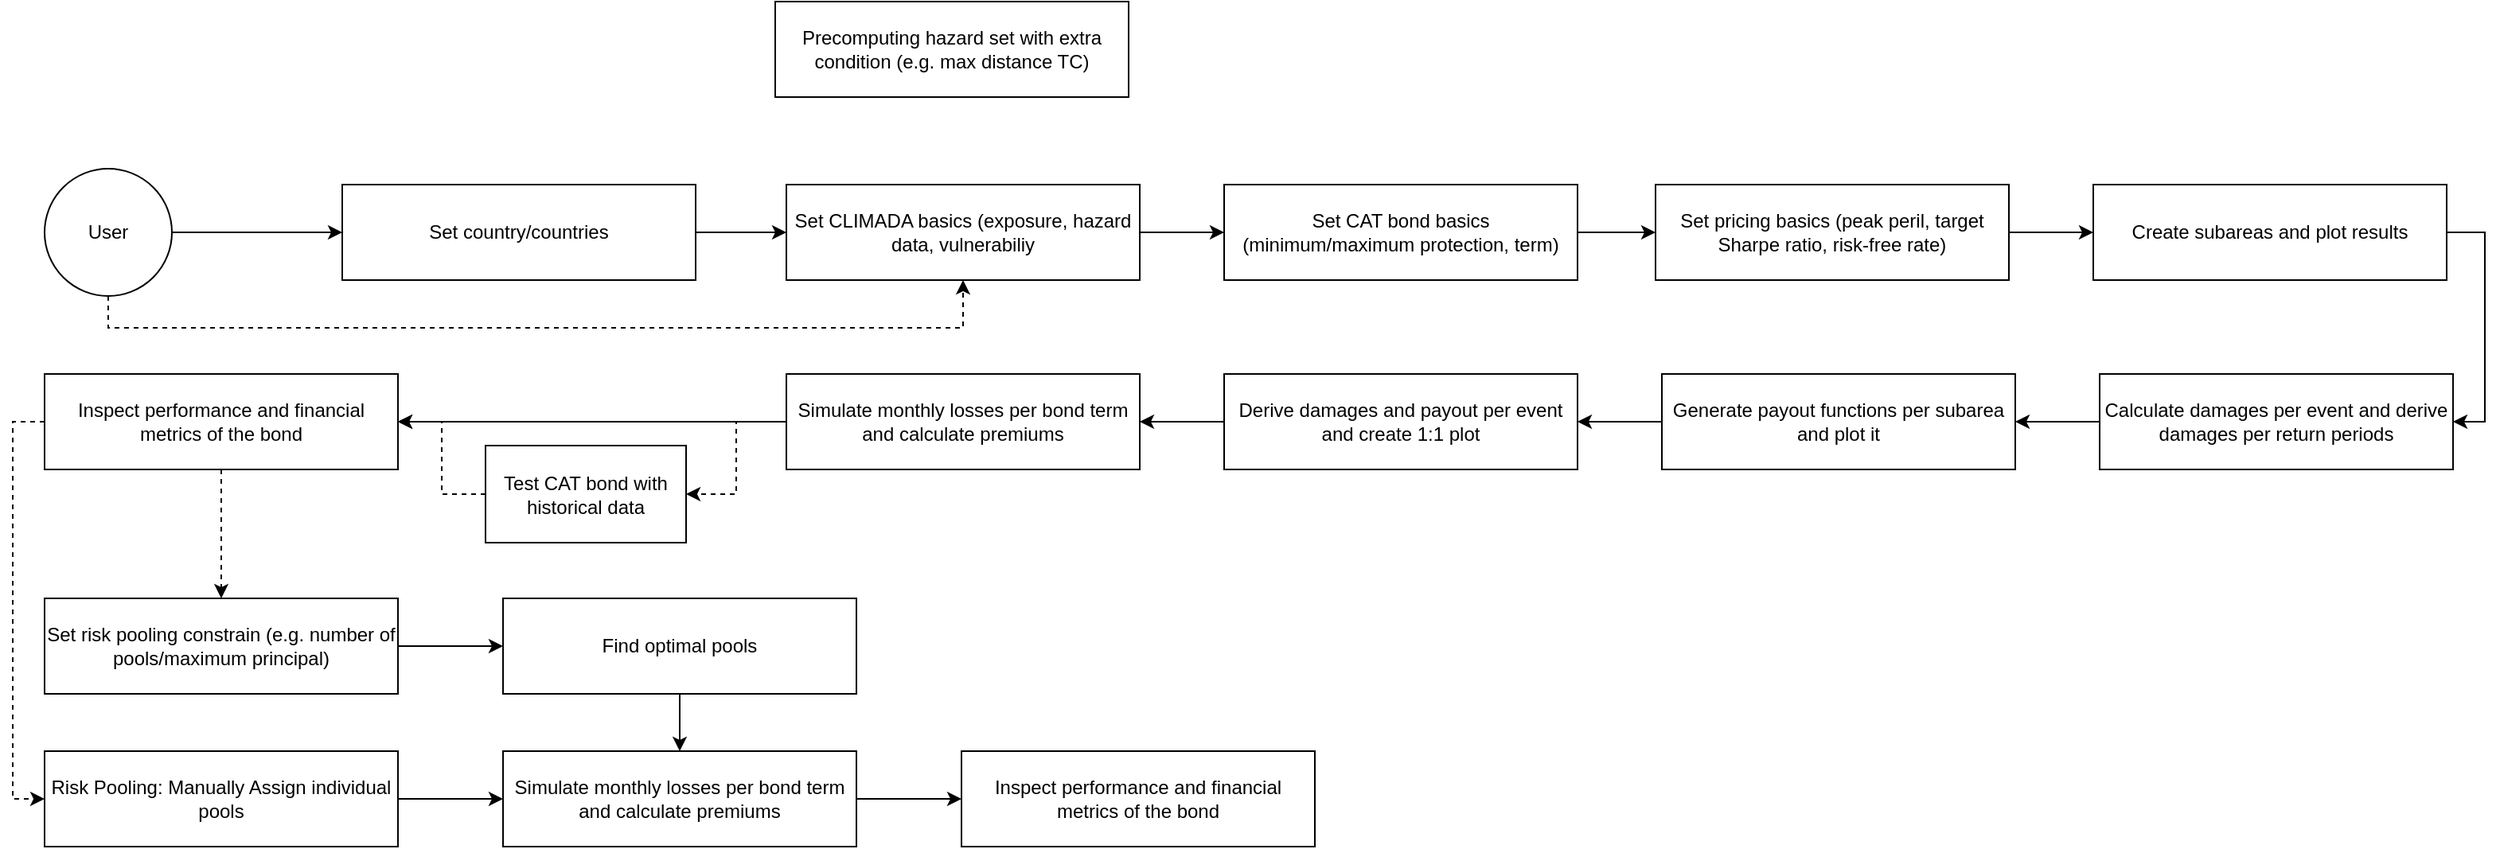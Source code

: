 <mxfile version="28.2.3">
  <diagram name="Page-1" id="58TnTUvLrnlwUTc3l9yy">
    <mxGraphModel dx="1113" dy="1466" grid="0" gridSize="10" guides="1" tooltips="1" connect="1" arrows="1" fold="1" page="1" pageScale="1" pageWidth="1169" pageHeight="827" math="0" shadow="0">
      <root>
        <mxCell id="0" />
        <mxCell id="1" parent="0" />
        <mxCell id="qsCXxjklibZktx6M7vEJ-27" style="edgeStyle=orthogonalEdgeStyle;rounded=0;orthogonalLoop=1;jettySize=auto;html=1;exitX=1;exitY=0.5;exitDx=0;exitDy=0;entryX=0;entryY=0.5;entryDx=0;entryDy=0;" parent="1" source="mLufBUS968L27i-inKiL-1" target="qsCXxjklibZktx6M7vEJ-23" edge="1">
          <mxGeometry relative="1" as="geometry" />
        </mxCell>
        <mxCell id="qsCXxjklibZktx6M7vEJ-31" style="edgeStyle=orthogonalEdgeStyle;rounded=0;orthogonalLoop=1;jettySize=auto;html=1;exitX=0.5;exitY=1;exitDx=0;exitDy=0;entryX=0.5;entryY=1;entryDx=0;entryDy=0;dashed=1;" parent="1" source="mLufBUS968L27i-inKiL-1" target="qsCXxjklibZktx6M7vEJ-52" edge="1">
          <mxGeometry relative="1" as="geometry">
            <mxPoint x="467.5" y="669" as="targetPoint" />
          </mxGeometry>
        </mxCell>
        <mxCell id="mLufBUS968L27i-inKiL-1" value="User" style="ellipse;whiteSpace=wrap;html=1;aspect=fixed;" parent="1" vertex="1">
          <mxGeometry x="119" y="35" width="80" height="80" as="geometry" />
        </mxCell>
        <mxCell id="qsCXxjklibZktx6M7vEJ-74" style="edgeStyle=orthogonalEdgeStyle;rounded=0;orthogonalLoop=1;jettySize=auto;html=1;exitX=0;exitY=0.5;exitDx=0;exitDy=0;entryX=1;entryY=0.5;entryDx=0;entryDy=0;dashed=1;" parent="1" source="mLufBUS968L27i-inKiL-15" target="qsCXxjklibZktx6M7vEJ-44" edge="1">
          <mxGeometry relative="1" as="geometry" />
        </mxCell>
        <mxCell id="kvsH329DIrdlZDI53jpL-13" style="edgeStyle=orthogonalEdgeStyle;rounded=0;orthogonalLoop=1;jettySize=auto;html=1;exitX=0;exitY=0.5;exitDx=0;exitDy=0;entryX=1;entryY=0.5;entryDx=0;entryDy=0;" parent="1" source="mLufBUS968L27i-inKiL-15" target="kvsH329DIrdlZDI53jpL-3" edge="1">
          <mxGeometry relative="1" as="geometry" />
        </mxCell>
        <mxCell id="mLufBUS968L27i-inKiL-15" value="Simulate monthly losses per bond term and calculate premiums" style="rounded=0;whiteSpace=wrap;html=1;" parent="1" vertex="1">
          <mxGeometry x="585" y="164" width="222" height="60" as="geometry" />
        </mxCell>
        <mxCell id="qsCXxjklibZktx6M7vEJ-53" style="edgeStyle=orthogonalEdgeStyle;rounded=0;orthogonalLoop=1;jettySize=auto;html=1;entryX=0;entryY=0.5;entryDx=0;entryDy=0;" parent="1" source="qsCXxjklibZktx6M7vEJ-23" target="qsCXxjklibZktx6M7vEJ-52" edge="1">
          <mxGeometry relative="1" as="geometry" />
        </mxCell>
        <mxCell id="qsCXxjklibZktx6M7vEJ-23" value="Set country/countries" style="rounded=0;whiteSpace=wrap;html=1;" parent="1" vertex="1">
          <mxGeometry x="306" y="45" width="222" height="60" as="geometry" />
        </mxCell>
        <mxCell id="qsCXxjklibZktx6M7vEJ-61" style="edgeStyle=orthogonalEdgeStyle;rounded=0;orthogonalLoop=1;jettySize=auto;html=1;exitX=0;exitY=0.5;exitDx=0;exitDy=0;entryX=0;entryY=0.5;entryDx=0;entryDy=0;dashed=1;" parent="1" source="kvsH329DIrdlZDI53jpL-3" target="qsCXxjklibZktx6M7vEJ-60" edge="1">
          <mxGeometry relative="1" as="geometry">
            <mxPoint x="682" y="352" as="sourcePoint" />
          </mxGeometry>
        </mxCell>
        <mxCell id="qsCXxjklibZktx6M7vEJ-62" style="edgeStyle=orthogonalEdgeStyle;rounded=0;orthogonalLoop=1;jettySize=auto;html=1;entryX=0.5;entryY=0;entryDx=0;entryDy=0;dashed=1;exitX=0.5;exitY=1;exitDx=0;exitDy=0;" parent="1" source="kvsH329DIrdlZDI53jpL-3" target="qsCXxjklibZktx6M7vEJ-59" edge="1">
          <mxGeometry relative="1" as="geometry">
            <mxPoint x="682" y="352" as="sourcePoint" />
          </mxGeometry>
        </mxCell>
        <mxCell id="qsCXxjklibZktx6M7vEJ-75" style="edgeStyle=orthogonalEdgeStyle;rounded=0;orthogonalLoop=1;jettySize=auto;html=1;exitX=0;exitY=0.5;exitDx=0;exitDy=0;entryX=1;entryY=0.5;entryDx=0;entryDy=0;dashed=1;" parent="1" source="qsCXxjklibZktx6M7vEJ-44" target="kvsH329DIrdlZDI53jpL-3" edge="1">
          <mxGeometry relative="1" as="geometry" />
        </mxCell>
        <mxCell id="qsCXxjklibZktx6M7vEJ-44" value="&lt;span style=&quot;caret-color: rgba(0, 0, 0, 0);&quot;&gt;Test CAT bond with historical data&lt;/span&gt;" style="rounded=0;whiteSpace=wrap;html=1;" parent="1" vertex="1">
          <mxGeometry x="396" y="209" width="126" height="61" as="geometry" />
        </mxCell>
        <mxCell id="kvsH329DIrdlZDI53jpL-2" style="edgeStyle=orthogonalEdgeStyle;rounded=0;orthogonalLoop=1;jettySize=auto;html=1;exitX=1;exitY=0.5;exitDx=0;exitDy=0;entryX=0;entryY=0.5;entryDx=0;entryDy=0;" parent="1" source="qsCXxjklibZktx6M7vEJ-50" target="kvsH329DIrdlZDI53jpL-1" edge="1">
          <mxGeometry relative="1" as="geometry" />
        </mxCell>
        <mxCell id="qsCXxjklibZktx6M7vEJ-50" value="&lt;span style=&quot;caret-color: rgba(0, 0, 0, 0);&quot;&gt;Set pricing basics (peak peril, target Sharpe ratio, risk-free rate)&lt;/span&gt;" style="rounded=0;whiteSpace=wrap;html=1;" parent="1" vertex="1">
          <mxGeometry x="1131" y="45" width="222" height="60" as="geometry" />
        </mxCell>
        <mxCell id="qsCXxjklibZktx6M7vEJ-55" style="edgeStyle=orthogonalEdgeStyle;rounded=0;orthogonalLoop=1;jettySize=auto;html=1;exitX=1;exitY=0.5;exitDx=0;exitDy=0;entryX=0;entryY=0.5;entryDx=0;entryDy=0;" parent="1" source="qsCXxjklibZktx6M7vEJ-51" target="qsCXxjklibZktx6M7vEJ-50" edge="1">
          <mxGeometry relative="1" as="geometry" />
        </mxCell>
        <mxCell id="qsCXxjklibZktx6M7vEJ-51" value="&lt;span style=&quot;caret-color: rgba(0, 0, 0, 0);&quot;&gt;Set CAT bond basics (minimum/maximum protection, term)&lt;/span&gt;" style="rounded=0;whiteSpace=wrap;html=1;" parent="1" vertex="1">
          <mxGeometry x="860" y="45" width="222" height="60" as="geometry" />
        </mxCell>
        <mxCell id="qsCXxjklibZktx6M7vEJ-54" style="edgeStyle=orthogonalEdgeStyle;rounded=0;orthogonalLoop=1;jettySize=auto;html=1;exitX=1;exitY=0.5;exitDx=0;exitDy=0;entryX=0;entryY=0.5;entryDx=0;entryDy=0;" parent="1" source="qsCXxjklibZktx6M7vEJ-52" target="qsCXxjklibZktx6M7vEJ-51" edge="1">
          <mxGeometry relative="1" as="geometry" />
        </mxCell>
        <mxCell id="qsCXxjklibZktx6M7vEJ-52" value="&lt;span style=&quot;caret-color: rgba(0, 0, 0, 0);&quot;&gt;Set CLIMADA b&lt;/span&gt;&lt;span style=&quot;caret-color: light-dark(rgba(0, 0, 0, 0), rgb(237, 237, 237)); background-color: transparent; color: light-dark(rgb(0, 0, 0), rgb(255, 255, 255));&quot;&gt;asics (exposure, hazard data, vulnerabiliy&lt;/span&gt;" style="rounded=0;whiteSpace=wrap;html=1;" parent="1" vertex="1">
          <mxGeometry x="585" y="45" width="222" height="60" as="geometry" />
        </mxCell>
        <mxCell id="qsCXxjklibZktx6M7vEJ-67" style="edgeStyle=orthogonalEdgeStyle;rounded=0;orthogonalLoop=1;jettySize=auto;html=1;entryX=0;entryY=0.5;entryDx=0;entryDy=0;" parent="1" source="qsCXxjklibZktx6M7vEJ-59" target="qsCXxjklibZktx6M7vEJ-63" edge="1">
          <mxGeometry relative="1" as="geometry" />
        </mxCell>
        <mxCell id="qsCXxjklibZktx6M7vEJ-59" value="&lt;span style=&quot;caret-color: rgba(0, 0, 0, 0);&quot;&gt;Set risk pooling constrain (e.g. number of pools/maximum principal)&lt;/span&gt;" style="rounded=0;whiteSpace=wrap;html=1;" parent="1" vertex="1">
          <mxGeometry x="119" y="305" width="222" height="60" as="geometry" />
        </mxCell>
        <mxCell id="CPPl7Vb1bsYcyTlTNk5o-1" style="edgeStyle=orthogonalEdgeStyle;rounded=0;orthogonalLoop=1;jettySize=auto;html=1;exitX=1;exitY=0.5;exitDx=0;exitDy=0;entryX=0;entryY=0.5;entryDx=0;entryDy=0;" parent="1" source="qsCXxjklibZktx6M7vEJ-60" target="qsCXxjklibZktx6M7vEJ-64" edge="1">
          <mxGeometry relative="1" as="geometry" />
        </mxCell>
        <mxCell id="qsCXxjklibZktx6M7vEJ-60" value="&lt;span style=&quot;caret-color: rgba(0, 0, 0, 0);&quot;&gt;Risk Pooling: Manually Assign individual pools&lt;/span&gt;" style="rounded=0;whiteSpace=wrap;html=1;" parent="1" vertex="1">
          <mxGeometry x="119" y="401" width="222" height="60" as="geometry" />
        </mxCell>
        <mxCell id="qsCXxjklibZktx6M7vEJ-69" style="edgeStyle=orthogonalEdgeStyle;rounded=0;orthogonalLoop=1;jettySize=auto;html=1;exitX=0.5;exitY=1;exitDx=0;exitDy=0;entryX=0.5;entryY=0;entryDx=0;entryDy=0;" parent="1" source="qsCXxjklibZktx6M7vEJ-63" target="qsCXxjklibZktx6M7vEJ-64" edge="1">
          <mxGeometry relative="1" as="geometry">
            <mxPoint x="630.647" y="685.529" as="targetPoint" />
          </mxGeometry>
        </mxCell>
        <mxCell id="qsCXxjklibZktx6M7vEJ-63" value="&lt;span style=&quot;caret-color: rgba(0, 0, 0, 0);&quot;&gt;Find optimal pools&lt;/span&gt;" style="rounded=0;whiteSpace=wrap;html=1;" parent="1" vertex="1">
          <mxGeometry x="407" y="305" width="222" height="60" as="geometry" />
        </mxCell>
        <mxCell id="qsCXxjklibZktx6M7vEJ-70" style="edgeStyle=orthogonalEdgeStyle;rounded=0;orthogonalLoop=1;jettySize=auto;html=1;exitX=1;exitY=0.5;exitDx=0;exitDy=0;entryX=0;entryY=0.5;entryDx=0;entryDy=0;" parent="1" source="qsCXxjklibZktx6M7vEJ-64" target="qsCXxjklibZktx6M7vEJ-66" edge="1">
          <mxGeometry relative="1" as="geometry">
            <mxPoint x="682" y="792" as="targetPoint" />
          </mxGeometry>
        </mxCell>
        <mxCell id="qsCXxjklibZktx6M7vEJ-64" value="Simulate monthly losses per bond term and calculate premiums" style="rounded=0;whiteSpace=wrap;html=1;" parent="1" vertex="1">
          <mxGeometry x="407" y="401" width="222" height="60" as="geometry" />
        </mxCell>
        <mxCell id="qsCXxjklibZktx6M7vEJ-66" value="&lt;span style=&quot;caret-color: rgba(0, 0, 0, 0);&quot;&gt;Inspect performance and financial metrics of the bond&lt;/span&gt;" style="rounded=0;whiteSpace=wrap;html=1;" parent="1" vertex="1">
          <mxGeometry x="695" y="401" width="222" height="60" as="geometry" />
        </mxCell>
        <mxCell id="kvsH329DIrdlZDI53jpL-5" style="edgeStyle=orthogonalEdgeStyle;rounded=0;orthogonalLoop=1;jettySize=auto;html=1;exitX=1;exitY=0.5;exitDx=0;exitDy=0;entryX=1;entryY=0.5;entryDx=0;entryDy=0;" parent="1" source="kvsH329DIrdlZDI53jpL-1" target="kvsH329DIrdlZDI53jpL-4" edge="1">
          <mxGeometry relative="1" as="geometry" />
        </mxCell>
        <mxCell id="kvsH329DIrdlZDI53jpL-1" value="Create subareas and plot results" style="rounded=0;whiteSpace=wrap;html=1;" parent="1" vertex="1">
          <mxGeometry x="1406" y="45" width="222" height="60" as="geometry" />
        </mxCell>
        <mxCell id="kvsH329DIrdlZDI53jpL-3" value="&lt;span style=&quot;caret-color: rgba(0, 0, 0, 0);&quot;&gt;Inspect performance and financial metrics of the bond&lt;/span&gt;" style="rounded=0;whiteSpace=wrap;html=1;" parent="1" vertex="1">
          <mxGeometry x="119" y="164" width="222" height="60" as="geometry" />
        </mxCell>
        <mxCell id="kvsH329DIrdlZDI53jpL-11" style="edgeStyle=orthogonalEdgeStyle;rounded=0;orthogonalLoop=1;jettySize=auto;html=1;exitX=0;exitY=0.5;exitDx=0;exitDy=0;entryX=1;entryY=0.5;entryDx=0;entryDy=0;" parent="1" source="kvsH329DIrdlZDI53jpL-4" target="kvsH329DIrdlZDI53jpL-6" edge="1">
          <mxGeometry relative="1" as="geometry" />
        </mxCell>
        <mxCell id="kvsH329DIrdlZDI53jpL-4" value="Calculate damages per event and derive damages per return periods" style="rounded=0;whiteSpace=wrap;html=1;" parent="1" vertex="1">
          <mxGeometry x="1410" y="164" width="222" height="60" as="geometry" />
        </mxCell>
        <mxCell id="kvsH329DIrdlZDI53jpL-12" style="edgeStyle=orthogonalEdgeStyle;rounded=0;orthogonalLoop=1;jettySize=auto;html=1;exitX=0;exitY=0.5;exitDx=0;exitDy=0;entryX=1;entryY=0.5;entryDx=0;entryDy=0;" parent="1" source="kvsH329DIrdlZDI53jpL-6" target="kvsH329DIrdlZDI53jpL-8" edge="1">
          <mxGeometry relative="1" as="geometry" />
        </mxCell>
        <mxCell id="kvsH329DIrdlZDI53jpL-6" value="Generate payout functions per subarea and plot it" style="rounded=0;whiteSpace=wrap;html=1;" parent="1" vertex="1">
          <mxGeometry x="1135" y="164" width="222" height="60" as="geometry" />
        </mxCell>
        <mxCell id="kvsH329DIrdlZDI53jpL-10" style="edgeStyle=orthogonalEdgeStyle;rounded=0;orthogonalLoop=1;jettySize=auto;html=1;exitX=0;exitY=0.5;exitDx=0;exitDy=0;entryX=1;entryY=0.5;entryDx=0;entryDy=0;" parent="1" source="kvsH329DIrdlZDI53jpL-8" target="mLufBUS968L27i-inKiL-15" edge="1">
          <mxGeometry relative="1" as="geometry" />
        </mxCell>
        <mxCell id="kvsH329DIrdlZDI53jpL-8" value="Derive damages and payout per event and create 1:1 plot" style="rounded=0;whiteSpace=wrap;html=1;" parent="1" vertex="1">
          <mxGeometry x="860" y="164" width="222" height="60" as="geometry" />
        </mxCell>
        <mxCell id="K2PB9G-dkf-HR5mqSkzr-1" value="&lt;span style=&quot;caret-color: rgba(0, 0, 0, 0);&quot;&gt;Precomputing hazard set with extra condition (e.g. max distance TC)&lt;/span&gt;" style="rounded=0;whiteSpace=wrap;html=1;" vertex="1" parent="1">
          <mxGeometry x="578" y="-70" width="222" height="60" as="geometry" />
        </mxCell>
      </root>
    </mxGraphModel>
  </diagram>
</mxfile>

